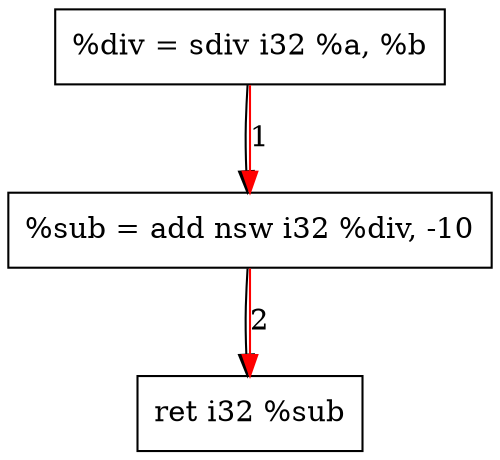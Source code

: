 digraph "CDFG for'func' function" {
	Node0x5653820ac490[shape=record, label="  %div = sdiv i32 %a, %b"]
	Node0x5653820acb40[shape=record, label="  %sub = add nsw i32 %div, -10"]
	Node0x5653820ac418[shape=record, label="  ret i32 %sub"]
	Node0x5653820ac490 -> Node0x5653820acb40
	Node0x5653820acb40 -> Node0x5653820ac418
edge [color=red]
	Node0x5653820ac490 -> Node0x5653820acb40[label="1"]
	Node0x5653820acb40 -> Node0x5653820ac418[label="2"]
}
